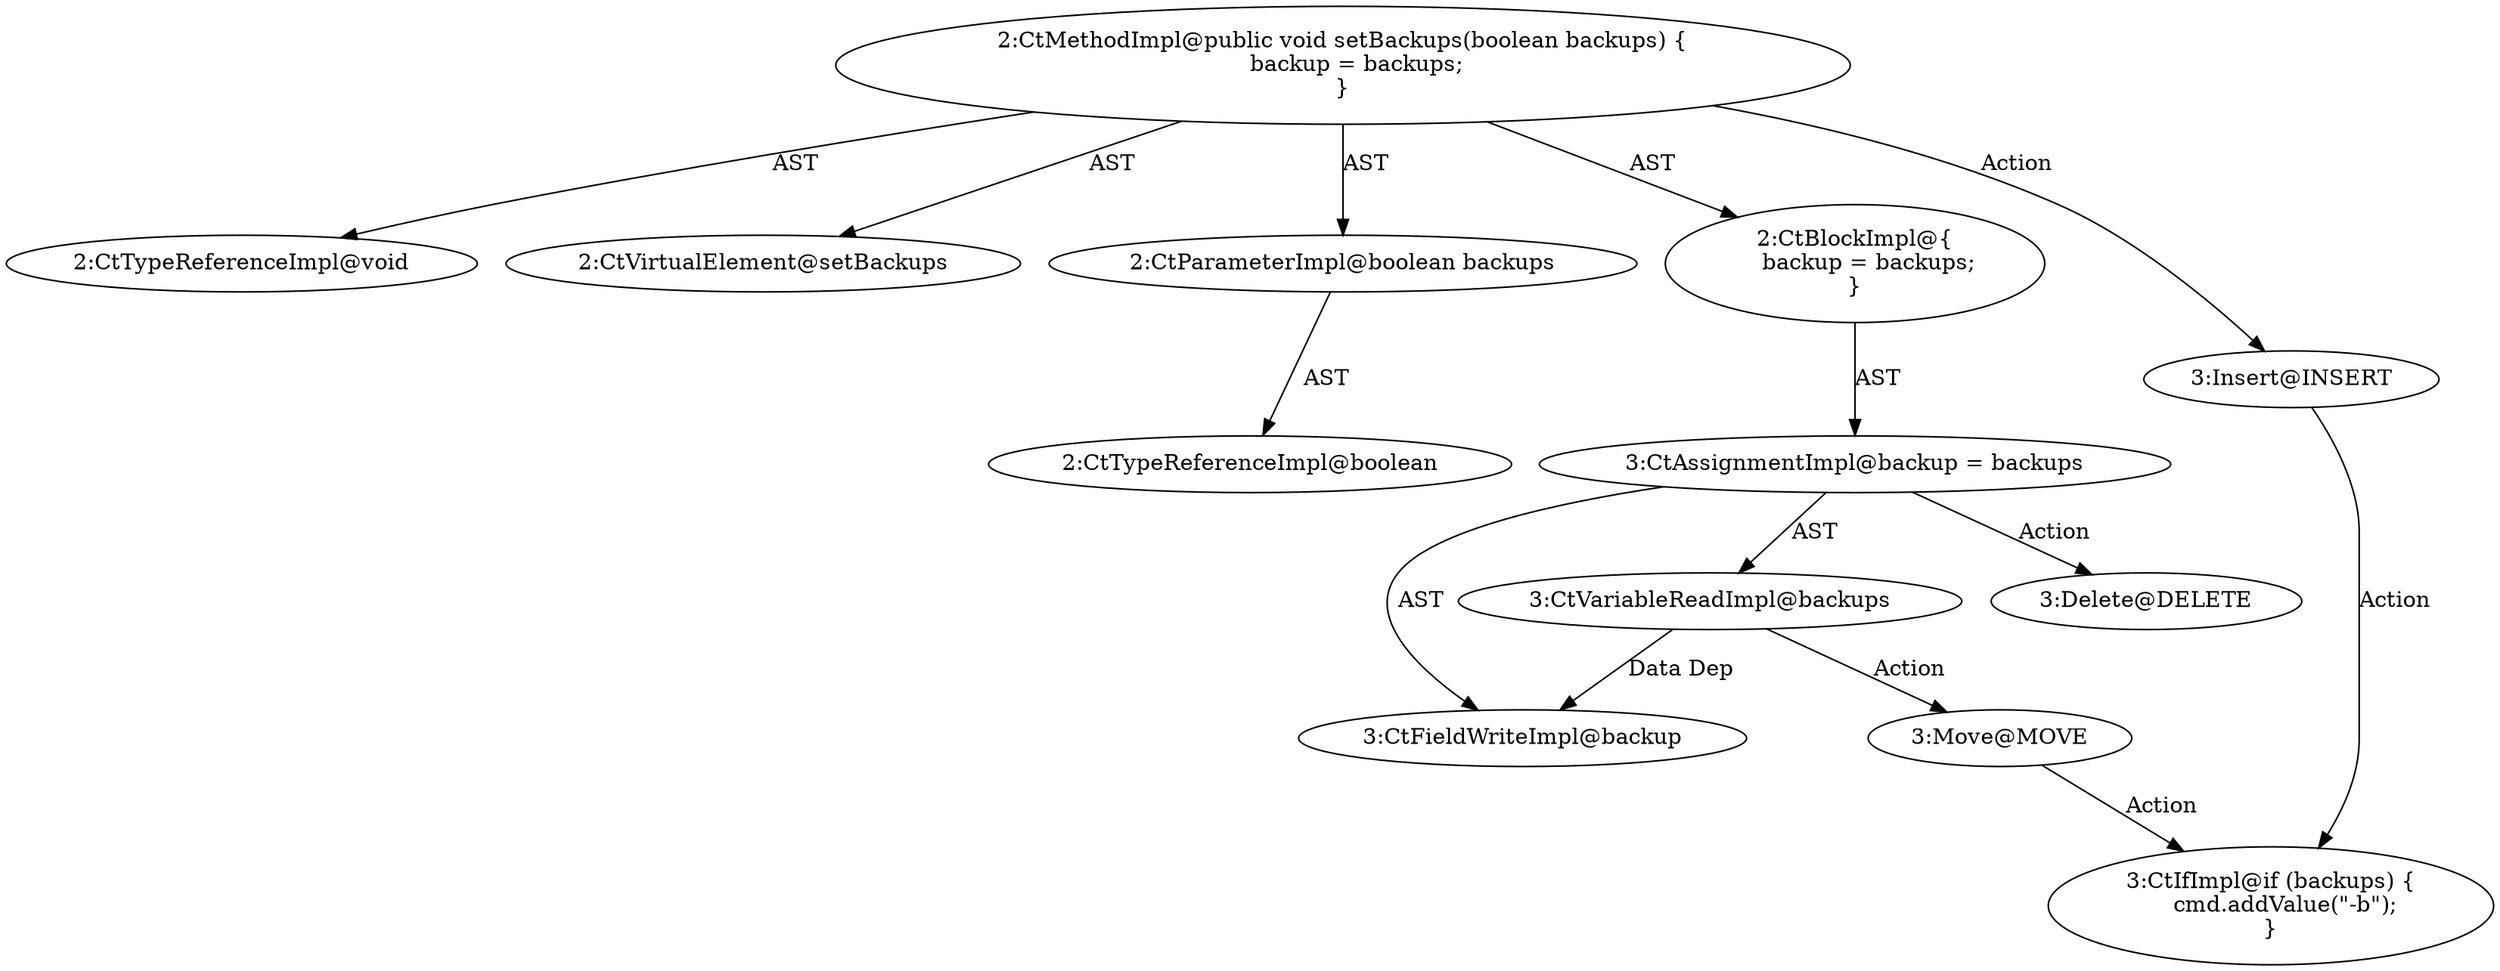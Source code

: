 digraph "setBackups#?,boolean" {
0 [label="2:CtTypeReferenceImpl@void" shape=ellipse]
1 [label="2:CtVirtualElement@setBackups" shape=ellipse]
2 [label="2:CtParameterImpl@boolean backups" shape=ellipse]
3 [label="2:CtTypeReferenceImpl@boolean" shape=ellipse]
4 [label="3:CtFieldWriteImpl@backup" shape=ellipse]
5 [label="3:CtVariableReadImpl@backups" shape=ellipse]
6 [label="3:CtAssignmentImpl@backup = backups" shape=ellipse]
7 [label="2:CtBlockImpl@\{
    backup = backups;
\}" shape=ellipse]
8 [label="2:CtMethodImpl@public void setBackups(boolean backups) \{
    backup = backups;
\}" shape=ellipse]
9 [label="3:Delete@DELETE" shape=ellipse]
10 [label="3:Insert@INSERT" shape=ellipse]
11 [label="3:CtIfImpl@if (backups) \{
    cmd.addValue(\"-b\");
\}" shape=ellipse]
12 [label="3:Move@MOVE" shape=ellipse]
2 -> 3 [label="AST"];
5 -> 4 [label="Data Dep"];
5 -> 12 [label="Action"];
6 -> 4 [label="AST"];
6 -> 5 [label="AST"];
6 -> 9 [label="Action"];
7 -> 6 [label="AST"];
8 -> 1 [label="AST"];
8 -> 0 [label="AST"];
8 -> 2 [label="AST"];
8 -> 7 [label="AST"];
8 -> 10 [label="Action"];
10 -> 11 [label="Action"];
12 -> 11 [label="Action"];
}